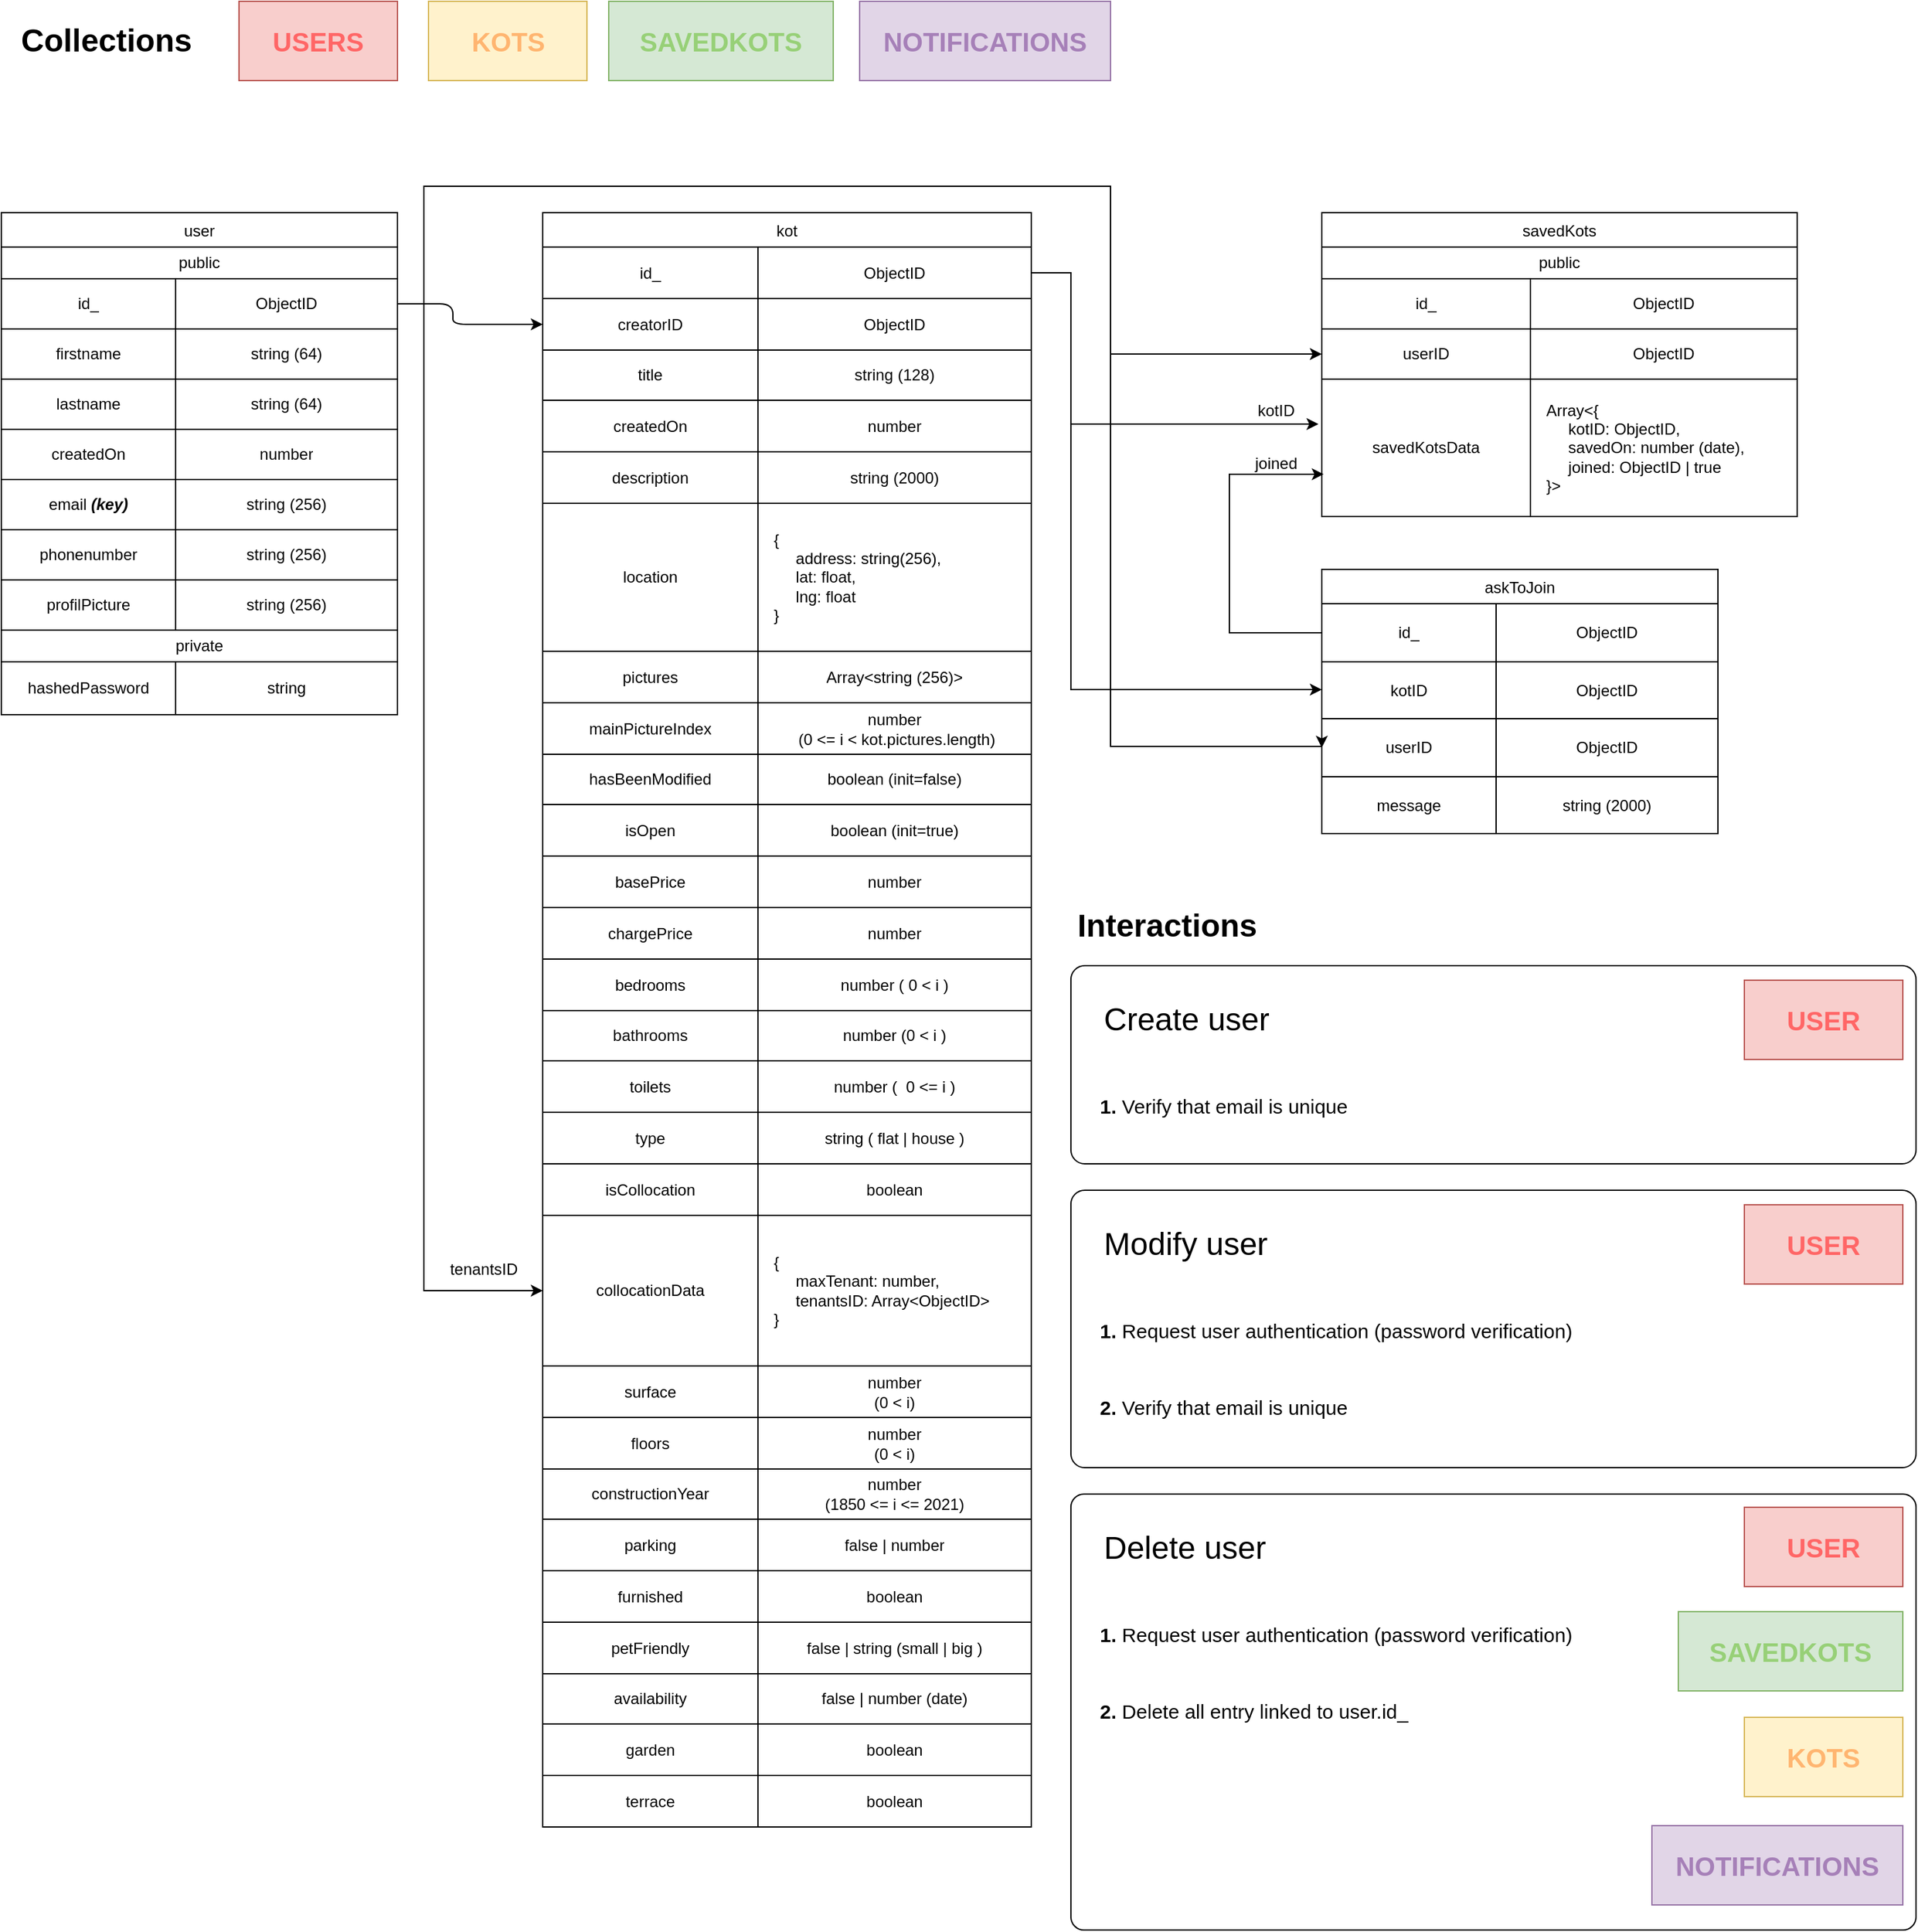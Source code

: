 <mxfile version="14.9.6" type="device"><diagram id="C5RBs43oDa-KdzZeNtuy" name="Page-1"><mxGraphModel dx="2062" dy="1183" grid="1" gridSize="10" guides="1" tooltips="1" connect="1" arrows="1" fold="1" page="1" pageScale="1" pageWidth="827" pageHeight="1169" math="0" shadow="0"><root><mxCell id="WIyWlLk6GJQsqaUBKTNV-0"/><mxCell id="WIyWlLk6GJQsqaUBKTNV-1" parent="WIyWlLk6GJQsqaUBKTNV-0"/><mxCell id="ODuztD7tDf27XW4w_zQn-228" value="" style="rounded=1;whiteSpace=wrap;html=1;arcSize=7;" parent="WIyWlLk6GJQsqaUBKTNV-1" vertex="1"><mxGeometry x="840" y="750" width="640" height="150" as="geometry"/></mxCell><mxCell id="zkfFHV4jXpPFQw0GAbJ--17" value="user" style="swimlane;fontStyle=0;align=center;verticalAlign=top;childLayout=stackLayout;horizontal=1;startSize=26;horizontalStack=0;resizeParent=1;resizeLast=0;collapsible=1;marginBottom=0;rounded=0;shadow=0;strokeWidth=1;sketch=0;glass=0;swimlaneLine=1;" parent="WIyWlLk6GJQsqaUBKTNV-1" vertex="1"><mxGeometry x="30" y="180" width="300" height="380" as="geometry"><mxRectangle x="550" y="140" width="160" height="26" as="alternateBounds"/></mxGeometry></mxCell><mxCell id="Nzdi_FloJA6bVGGgtzFZ-18" value="public" style="shape=table;html=1;whiteSpace=wrap;startSize=24;container=1;collapsible=0;childLayout=tableLayout;rounded=0;sketch=0;" parent="zkfFHV4jXpPFQw0GAbJ--17" vertex="1"><mxGeometry y="26" width="300" height="290" as="geometry"/></mxCell><mxCell id="Nzdi_FloJA6bVGGgtzFZ-19" value="" style="shape=partialRectangle;html=1;whiteSpace=wrap;collapsible=0;dropTarget=0;pointerEvents=0;fillColor=none;top=0;left=0;bottom=0;right=0;points=[[0,0.5],[1,0.5]];portConstraint=eastwest;snapToPoint=0;" parent="Nzdi_FloJA6bVGGgtzFZ-18" vertex="1"><mxGeometry y="24" width="300" height="38" as="geometry"/></mxCell><mxCell id="Nzdi_FloJA6bVGGgtzFZ-20" value="id_" style="shape=partialRectangle;html=1;whiteSpace=wrap;connectable=0;fillColor=none;top=0;left=0;bottom=0;right=0;overflow=hidden;pointerEvents=1;" parent="Nzdi_FloJA6bVGGgtzFZ-19" vertex="1"><mxGeometry width="132" height="38" as="geometry"/></mxCell><mxCell id="Nzdi_FloJA6bVGGgtzFZ-21" value="ObjectID" style="shape=partialRectangle;html=1;whiteSpace=wrap;connectable=0;fillColor=none;top=0;left=0;bottom=0;right=0;overflow=hidden;pointerEvents=1;" parent="Nzdi_FloJA6bVGGgtzFZ-19" vertex="1"><mxGeometry x="132" width="168" height="38" as="geometry"/></mxCell><mxCell id="Nzdi_FloJA6bVGGgtzFZ-23" value="" style="shape=partialRectangle;html=1;whiteSpace=wrap;collapsible=0;dropTarget=0;pointerEvents=0;fillColor=none;top=0;left=0;bottom=0;right=0;points=[[0,0.5],[1,0.5]];portConstraint=eastwest;" parent="Nzdi_FloJA6bVGGgtzFZ-18" vertex="1"><mxGeometry y="62" width="300" height="38" as="geometry"/></mxCell><mxCell id="Nzdi_FloJA6bVGGgtzFZ-24" value="firstname" style="shape=partialRectangle;html=1;whiteSpace=wrap;connectable=0;fillColor=none;top=0;left=0;bottom=0;right=0;overflow=hidden;pointerEvents=1;" parent="Nzdi_FloJA6bVGGgtzFZ-23" vertex="1"><mxGeometry width="132" height="38" as="geometry"/></mxCell><mxCell id="Nzdi_FloJA6bVGGgtzFZ-25" value="string (64)" style="shape=partialRectangle;html=1;whiteSpace=wrap;connectable=0;fillColor=none;top=0;left=0;bottom=0;right=0;overflow=hidden;pointerEvents=1;" parent="Nzdi_FloJA6bVGGgtzFZ-23" vertex="1"><mxGeometry x="132" width="168" height="38" as="geometry"/></mxCell><mxCell id="Nzdi_FloJA6bVGGgtzFZ-27" value="" style="shape=partialRectangle;html=1;whiteSpace=wrap;collapsible=0;dropTarget=0;pointerEvents=0;fillColor=none;top=0;left=0;bottom=0;right=0;points=[[0,0.5],[1,0.5]];portConstraint=eastwest;" parent="Nzdi_FloJA6bVGGgtzFZ-18" vertex="1"><mxGeometry y="100" width="300" height="38" as="geometry"/></mxCell><mxCell id="Nzdi_FloJA6bVGGgtzFZ-28" value="lastname" style="shape=partialRectangle;html=1;whiteSpace=wrap;connectable=0;fillColor=none;top=0;left=0;bottom=0;right=0;overflow=hidden;pointerEvents=1;" parent="Nzdi_FloJA6bVGGgtzFZ-27" vertex="1"><mxGeometry width="132" height="38" as="geometry"/></mxCell><mxCell id="Nzdi_FloJA6bVGGgtzFZ-29" value="string (64)" style="shape=partialRectangle;html=1;whiteSpace=wrap;connectable=0;fillColor=none;top=0;left=0;bottom=0;right=0;overflow=hidden;pointerEvents=1;" parent="Nzdi_FloJA6bVGGgtzFZ-27" vertex="1"><mxGeometry x="132" width="168" height="38" as="geometry"/></mxCell><mxCell id="Nzdi_FloJA6bVGGgtzFZ-35" style="shape=partialRectangle;html=1;whiteSpace=wrap;collapsible=0;dropTarget=0;pointerEvents=0;fillColor=none;top=0;left=0;bottom=0;right=0;points=[[0,0.5],[1,0.5]];portConstraint=eastwest;" parent="Nzdi_FloJA6bVGGgtzFZ-18" vertex="1"><mxGeometry y="138" width="300" height="38" as="geometry"/></mxCell><mxCell id="Nzdi_FloJA6bVGGgtzFZ-36" value="createdOn" style="shape=partialRectangle;html=1;whiteSpace=wrap;connectable=0;fillColor=none;top=0;left=0;bottom=0;right=0;overflow=hidden;pointerEvents=1;" parent="Nzdi_FloJA6bVGGgtzFZ-35" vertex="1"><mxGeometry width="132" height="38" as="geometry"/></mxCell><mxCell id="Nzdi_FloJA6bVGGgtzFZ-37" value="number" style="shape=partialRectangle;html=1;whiteSpace=wrap;connectable=0;fillColor=none;top=0;left=0;bottom=0;right=0;overflow=hidden;pointerEvents=1;" parent="Nzdi_FloJA6bVGGgtzFZ-35" vertex="1"><mxGeometry x="132" width="168" height="38" as="geometry"/></mxCell><mxCell id="Nzdi_FloJA6bVGGgtzFZ-89" style="shape=partialRectangle;html=1;whiteSpace=wrap;collapsible=0;dropTarget=0;pointerEvents=0;fillColor=none;top=0;left=0;bottom=0;right=0;points=[[0,0.5],[1,0.5]];portConstraint=eastwest;" parent="Nzdi_FloJA6bVGGgtzFZ-18" vertex="1"><mxGeometry y="176" width="300" height="38" as="geometry"/></mxCell><mxCell id="Nzdi_FloJA6bVGGgtzFZ-90" value="email &lt;i&gt;&lt;b&gt;(key)&lt;/b&gt;&lt;/i&gt;" style="shape=partialRectangle;html=1;whiteSpace=wrap;connectable=0;fillColor=none;top=0;left=0;bottom=0;right=0;overflow=hidden;pointerEvents=1;" parent="Nzdi_FloJA6bVGGgtzFZ-89" vertex="1"><mxGeometry width="132" height="38" as="geometry"/></mxCell><mxCell id="Nzdi_FloJA6bVGGgtzFZ-91" value="string (256)" style="shape=partialRectangle;html=1;whiteSpace=wrap;connectable=0;fillColor=none;top=0;left=0;bottom=0;right=0;overflow=hidden;pointerEvents=1;" parent="Nzdi_FloJA6bVGGgtzFZ-89" vertex="1"><mxGeometry x="132" width="168" height="38" as="geometry"/></mxCell><mxCell id="Nzdi_FloJA6bVGGgtzFZ-92" style="shape=partialRectangle;html=1;whiteSpace=wrap;collapsible=0;dropTarget=0;pointerEvents=0;fillColor=none;top=0;left=0;bottom=0;right=0;points=[[0,0.5],[1,0.5]];portConstraint=eastwest;" parent="Nzdi_FloJA6bVGGgtzFZ-18" vertex="1"><mxGeometry y="214" width="300" height="38" as="geometry"/></mxCell><mxCell id="Nzdi_FloJA6bVGGgtzFZ-93" value="phonenumber" style="shape=partialRectangle;html=1;whiteSpace=wrap;connectable=0;fillColor=none;top=0;left=0;bottom=0;right=0;overflow=hidden;pointerEvents=1;" parent="Nzdi_FloJA6bVGGgtzFZ-92" vertex="1"><mxGeometry width="132" height="38" as="geometry"/></mxCell><mxCell id="Nzdi_FloJA6bVGGgtzFZ-94" value="string (256)" style="shape=partialRectangle;html=1;whiteSpace=wrap;connectable=0;fillColor=none;top=0;left=0;bottom=0;right=0;overflow=hidden;pointerEvents=1;" parent="Nzdi_FloJA6bVGGgtzFZ-92" vertex="1"><mxGeometry x="132" width="168" height="38" as="geometry"/></mxCell><mxCell id="Nzdi_FloJA6bVGGgtzFZ-95" style="shape=partialRectangle;html=1;whiteSpace=wrap;collapsible=0;dropTarget=0;pointerEvents=0;fillColor=none;top=0;left=0;bottom=0;right=0;points=[[0,0.5],[1,0.5]];portConstraint=eastwest;" parent="Nzdi_FloJA6bVGGgtzFZ-18" vertex="1"><mxGeometry y="252" width="300" height="38" as="geometry"/></mxCell><mxCell id="Nzdi_FloJA6bVGGgtzFZ-96" value="profilPicture" style="shape=partialRectangle;html=1;whiteSpace=wrap;connectable=0;fillColor=none;top=0;left=0;bottom=0;right=0;overflow=hidden;pointerEvents=1;" parent="Nzdi_FloJA6bVGGgtzFZ-95" vertex="1"><mxGeometry width="132" height="38" as="geometry"/></mxCell><mxCell id="Nzdi_FloJA6bVGGgtzFZ-97" value="string (256)" style="shape=partialRectangle;html=1;whiteSpace=wrap;connectable=0;fillColor=none;top=0;left=0;bottom=0;right=0;overflow=hidden;pointerEvents=1;" parent="Nzdi_FloJA6bVGGgtzFZ-95" vertex="1"><mxGeometry x="132" width="168" height="38" as="geometry"/></mxCell><mxCell id="Nzdi_FloJA6bVGGgtzFZ-76" value="private" style="shape=table;html=1;whiteSpace=wrap;startSize=24;container=1;collapsible=0;childLayout=tableLayout;rounded=0;sketch=0;" parent="zkfFHV4jXpPFQw0GAbJ--17" vertex="1"><mxGeometry y="316" width="300" height="64" as="geometry"/></mxCell><mxCell id="Nzdi_FloJA6bVGGgtzFZ-77" value="" style="shape=partialRectangle;html=1;whiteSpace=wrap;collapsible=0;dropTarget=0;pointerEvents=0;fillColor=none;top=0;left=0;bottom=0;right=0;points=[[0,0.5],[1,0.5]];portConstraint=eastwest;snapToPoint=0;" parent="Nzdi_FloJA6bVGGgtzFZ-76" vertex="1"><mxGeometry y="24" width="300" height="40" as="geometry"/></mxCell><mxCell id="Nzdi_FloJA6bVGGgtzFZ-78" value="hashedPassword" style="shape=partialRectangle;html=1;whiteSpace=wrap;connectable=0;fillColor=none;top=0;left=0;bottom=0;right=0;overflow=hidden;pointerEvents=1;" parent="Nzdi_FloJA6bVGGgtzFZ-77" vertex="1"><mxGeometry width="132" height="40" as="geometry"/></mxCell><mxCell id="Nzdi_FloJA6bVGGgtzFZ-79" value="string" style="shape=partialRectangle;html=1;whiteSpace=wrap;connectable=0;fillColor=none;top=0;left=0;bottom=0;right=0;overflow=hidden;pointerEvents=1;" parent="Nzdi_FloJA6bVGGgtzFZ-77" vertex="1"><mxGeometry x="132" width="168" height="40" as="geometry"/></mxCell><mxCell id="Nzdi_FloJA6bVGGgtzFZ-98" value="kot" style="swimlane;fontStyle=0;align=center;verticalAlign=top;childLayout=stackLayout;horizontal=1;startSize=26;horizontalStack=0;resizeParent=1;resizeLast=0;collapsible=1;marginBottom=0;rounded=0;shadow=0;strokeWidth=1;sketch=0;glass=0;swimlaneLine=1;" parent="WIyWlLk6GJQsqaUBKTNV-1" vertex="1"><mxGeometry x="440" y="180" width="370" height="1222" as="geometry"><mxRectangle x="550" y="140" width="160" height="26" as="alternateBounds"/></mxGeometry></mxCell><mxCell id="Nzdi_FloJA6bVGGgtzFZ-99" value="" style="shape=table;html=1;whiteSpace=wrap;startSize=0;container=1;collapsible=0;childLayout=tableLayout;rounded=0;sketch=0;" parent="Nzdi_FloJA6bVGGgtzFZ-98" vertex="1"><mxGeometry y="26" width="370" height="1196" as="geometry"/></mxCell><mxCell id="Nzdi_FloJA6bVGGgtzFZ-100" value="" style="shape=partialRectangle;html=1;whiteSpace=wrap;collapsible=0;dropTarget=0;pointerEvents=0;fillColor=none;top=0;left=0;bottom=0;right=0;points=[[0,0.5],[1,0.5]];portConstraint=eastwest;snapToPoint=0;" parent="Nzdi_FloJA6bVGGgtzFZ-99" vertex="1"><mxGeometry width="370" height="39" as="geometry"/></mxCell><mxCell id="Nzdi_FloJA6bVGGgtzFZ-101" value="id_" style="shape=partialRectangle;html=1;whiteSpace=wrap;connectable=0;fillColor=none;top=0;left=0;bottom=0;right=0;overflow=hidden;pointerEvents=1;" parent="Nzdi_FloJA6bVGGgtzFZ-100" vertex="1"><mxGeometry width="163" height="39" as="geometry"/></mxCell><mxCell id="Nzdi_FloJA6bVGGgtzFZ-102" value="ObjectID" style="shape=partialRectangle;html=1;whiteSpace=wrap;connectable=0;fillColor=none;top=0;left=0;bottom=0;right=0;overflow=hidden;pointerEvents=1;" parent="Nzdi_FloJA6bVGGgtzFZ-100" vertex="1"><mxGeometry x="163" width="207" height="39" as="geometry"/></mxCell><mxCell id="Nzdi_FloJA6bVGGgtzFZ-103" value="" style="shape=partialRectangle;html=1;whiteSpace=wrap;collapsible=0;dropTarget=0;pointerEvents=0;fillColor=none;top=0;left=0;bottom=0;right=0;points=[[0,0.5],[1,0.5]];portConstraint=eastwest;" parent="Nzdi_FloJA6bVGGgtzFZ-99" vertex="1"><mxGeometry y="39" width="370" height="39" as="geometry"/></mxCell><mxCell id="Nzdi_FloJA6bVGGgtzFZ-104" value="creatorID" style="shape=partialRectangle;html=1;whiteSpace=wrap;connectable=0;fillColor=none;top=0;left=0;bottom=0;right=0;overflow=hidden;pointerEvents=1;" parent="Nzdi_FloJA6bVGGgtzFZ-103" vertex="1"><mxGeometry width="163" height="39" as="geometry"/></mxCell><mxCell id="Nzdi_FloJA6bVGGgtzFZ-105" value="ObjectID" style="shape=partialRectangle;html=1;whiteSpace=wrap;connectable=0;fillColor=none;top=0;left=0;bottom=0;right=0;overflow=hidden;pointerEvents=1;" parent="Nzdi_FloJA6bVGGgtzFZ-103" vertex="1"><mxGeometry x="163" width="207" height="39" as="geometry"/></mxCell><mxCell id="Nzdi_FloJA6bVGGgtzFZ-106" value="" style="shape=partialRectangle;html=1;whiteSpace=wrap;collapsible=0;dropTarget=0;pointerEvents=0;fillColor=none;top=0;left=0;bottom=0;right=0;points=[[0,0.5],[1,0.5]];portConstraint=eastwest;" parent="Nzdi_FloJA6bVGGgtzFZ-99" vertex="1"><mxGeometry y="78" width="370" height="38" as="geometry"/></mxCell><mxCell id="Nzdi_FloJA6bVGGgtzFZ-107" value="title" style="shape=partialRectangle;html=1;whiteSpace=wrap;connectable=0;fillColor=none;top=0;left=0;bottom=0;right=0;overflow=hidden;pointerEvents=1;" parent="Nzdi_FloJA6bVGGgtzFZ-106" vertex="1"><mxGeometry width="163" height="38" as="geometry"/></mxCell><mxCell id="Nzdi_FloJA6bVGGgtzFZ-108" value="string (128)" style="shape=partialRectangle;html=1;whiteSpace=wrap;connectable=0;fillColor=none;top=0;left=0;bottom=0;right=0;overflow=hidden;pointerEvents=1;" parent="Nzdi_FloJA6bVGGgtzFZ-106" vertex="1"><mxGeometry x="163" width="207" height="38" as="geometry"/></mxCell><mxCell id="Nzdi_FloJA6bVGGgtzFZ-109" style="shape=partialRectangle;html=1;whiteSpace=wrap;collapsible=0;dropTarget=0;pointerEvents=0;fillColor=none;top=0;left=0;bottom=0;right=0;points=[[0,0.5],[1,0.5]];portConstraint=eastwest;" parent="Nzdi_FloJA6bVGGgtzFZ-99" vertex="1"><mxGeometry y="116" width="370" height="39" as="geometry"/></mxCell><mxCell id="Nzdi_FloJA6bVGGgtzFZ-110" value="createdOn" style="shape=partialRectangle;html=1;whiteSpace=wrap;connectable=0;fillColor=none;top=0;left=0;bottom=0;right=0;overflow=hidden;pointerEvents=1;" parent="Nzdi_FloJA6bVGGgtzFZ-109" vertex="1"><mxGeometry width="163" height="39" as="geometry"/></mxCell><mxCell id="Nzdi_FloJA6bVGGgtzFZ-111" value="number" style="shape=partialRectangle;html=1;whiteSpace=wrap;connectable=0;fillColor=none;top=0;left=0;bottom=0;right=0;overflow=hidden;pointerEvents=1;" parent="Nzdi_FloJA6bVGGgtzFZ-109" vertex="1"><mxGeometry x="163" width="207" height="39" as="geometry"/></mxCell><mxCell id="Nzdi_FloJA6bVGGgtzFZ-112" style="shape=partialRectangle;html=1;whiteSpace=wrap;collapsible=0;dropTarget=0;pointerEvents=0;fillColor=none;top=0;left=0;bottom=0;right=0;points=[[0,0.5],[1,0.5]];portConstraint=eastwest;" parent="Nzdi_FloJA6bVGGgtzFZ-99" vertex="1"><mxGeometry y="155" width="370" height="39" as="geometry"/></mxCell><mxCell id="Nzdi_FloJA6bVGGgtzFZ-113" value="description" style="shape=partialRectangle;html=1;whiteSpace=wrap;connectable=0;fillColor=none;top=0;left=0;bottom=0;right=0;overflow=hidden;pointerEvents=1;" parent="Nzdi_FloJA6bVGGgtzFZ-112" vertex="1"><mxGeometry width="163" height="39" as="geometry"/></mxCell><mxCell id="Nzdi_FloJA6bVGGgtzFZ-114" value="string (2000)" style="shape=partialRectangle;html=1;whiteSpace=wrap;connectable=0;fillColor=none;top=0;left=0;bottom=0;right=0;overflow=hidden;pointerEvents=1;" parent="Nzdi_FloJA6bVGGgtzFZ-112" vertex="1"><mxGeometry x="163" width="207" height="39" as="geometry"/></mxCell><mxCell id="Nzdi_FloJA6bVGGgtzFZ-115" style="shape=partialRectangle;html=1;whiteSpace=wrap;collapsible=0;dropTarget=0;pointerEvents=0;fillColor=none;top=0;left=0;bottom=0;right=0;points=[[0,0.5],[1,0.5]];portConstraint=eastwest;" parent="Nzdi_FloJA6bVGGgtzFZ-99" vertex="1"><mxGeometry y="194" width="370" height="112" as="geometry"/></mxCell><mxCell id="Nzdi_FloJA6bVGGgtzFZ-116" value="location" style="shape=partialRectangle;html=1;whiteSpace=wrap;connectable=0;fillColor=none;top=0;left=0;bottom=0;right=0;overflow=hidden;pointerEvents=1;" parent="Nzdi_FloJA6bVGGgtzFZ-115" vertex="1"><mxGeometry width="163" height="112" as="geometry"/></mxCell><mxCell id="Nzdi_FloJA6bVGGgtzFZ-117" value="&amp;nbsp; &amp;nbsp;{&lt;br&gt;&lt;span&gt;&lt;/span&gt;&amp;nbsp; &amp;nbsp;&lt;span style=&quot;white-space: pre&quot;&gt;&#9;&lt;/span&gt;address: string(256),&lt;br&gt;&lt;span style=&quot;white-space: pre&quot;&gt;&#9;&lt;/span&gt;lat: float,&lt;br&gt;&lt;span style=&quot;white-space: pre&quot;&gt;&#9;&lt;/span&gt;lng: float&lt;br&gt;&amp;nbsp; &amp;nbsp;}" style="shape=partialRectangle;html=1;whiteSpace=wrap;connectable=0;fillColor=none;top=0;left=0;bottom=0;right=0;overflow=hidden;pointerEvents=1;align=left;" parent="Nzdi_FloJA6bVGGgtzFZ-115" vertex="1"><mxGeometry x="163" width="207" height="112" as="geometry"/></mxCell><mxCell id="Nzdi_FloJA6bVGGgtzFZ-118" style="shape=partialRectangle;html=1;whiteSpace=wrap;collapsible=0;dropTarget=0;pointerEvents=0;fillColor=none;top=0;left=0;bottom=0;right=0;points=[[0,0.5],[1,0.5]];portConstraint=eastwest;" parent="Nzdi_FloJA6bVGGgtzFZ-99" vertex="1"><mxGeometry y="306" width="370" height="39" as="geometry"/></mxCell><mxCell id="Nzdi_FloJA6bVGGgtzFZ-119" value="pictures" style="shape=partialRectangle;html=1;whiteSpace=wrap;connectable=0;fillColor=none;top=0;left=0;bottom=0;right=0;overflow=hidden;pointerEvents=1;" parent="Nzdi_FloJA6bVGGgtzFZ-118" vertex="1"><mxGeometry width="163" height="39" as="geometry"/></mxCell><mxCell id="Nzdi_FloJA6bVGGgtzFZ-120" value="Array&amp;lt;string (256)&amp;gt;" style="shape=partialRectangle;html=1;whiteSpace=wrap;connectable=0;fillColor=none;top=0;left=0;bottom=0;right=0;overflow=hidden;pointerEvents=1;" parent="Nzdi_FloJA6bVGGgtzFZ-118" vertex="1"><mxGeometry x="163" width="207" height="39" as="geometry"/></mxCell><mxCell id="Nzdi_FloJA6bVGGgtzFZ-127" style="shape=partialRectangle;html=1;whiteSpace=wrap;collapsible=0;dropTarget=0;pointerEvents=0;fillColor=none;top=0;left=0;bottom=0;right=0;points=[[0,0.5],[1,0.5]];portConstraint=eastwest;" parent="Nzdi_FloJA6bVGGgtzFZ-99" vertex="1"><mxGeometry y="345" width="370" height="39" as="geometry"/></mxCell><mxCell id="Nzdi_FloJA6bVGGgtzFZ-128" value="mainPictureIndex" style="shape=partialRectangle;html=1;whiteSpace=wrap;connectable=0;fillColor=none;top=0;left=0;bottom=0;right=0;overflow=hidden;pointerEvents=1;" parent="Nzdi_FloJA6bVGGgtzFZ-127" vertex="1"><mxGeometry width="163" height="39" as="geometry"/></mxCell><mxCell id="Nzdi_FloJA6bVGGgtzFZ-129" value="number&lt;br&gt;&amp;nbsp;(0 &amp;lt;= i &amp;lt; kot.pictures.length)" style="shape=partialRectangle;html=1;whiteSpace=wrap;connectable=0;fillColor=none;top=0;left=0;bottom=0;right=0;overflow=hidden;pointerEvents=1;" parent="Nzdi_FloJA6bVGGgtzFZ-127" vertex="1"><mxGeometry x="163" width="207" height="39" as="geometry"/></mxCell><mxCell id="Nzdi_FloJA6bVGGgtzFZ-130" style="shape=partialRectangle;html=1;whiteSpace=wrap;collapsible=0;dropTarget=0;pointerEvents=0;fillColor=none;top=0;left=0;bottom=0;right=0;points=[[0,0.5],[1,0.5]];portConstraint=eastwest;" parent="Nzdi_FloJA6bVGGgtzFZ-99" vertex="1"><mxGeometry y="384" width="370" height="38" as="geometry"/></mxCell><mxCell id="Nzdi_FloJA6bVGGgtzFZ-131" value="hasBeenModified" style="shape=partialRectangle;html=1;whiteSpace=wrap;connectable=0;fillColor=none;top=0;left=0;bottom=0;right=0;overflow=hidden;pointerEvents=1;" parent="Nzdi_FloJA6bVGGgtzFZ-130" vertex="1"><mxGeometry width="163" height="38" as="geometry"/></mxCell><mxCell id="Nzdi_FloJA6bVGGgtzFZ-132" value="boolean (init=false)" style="shape=partialRectangle;html=1;whiteSpace=wrap;connectable=0;fillColor=none;top=0;left=0;bottom=0;right=0;overflow=hidden;pointerEvents=1;" parent="Nzdi_FloJA6bVGGgtzFZ-130" vertex="1"><mxGeometry x="163" width="207" height="38" as="geometry"/></mxCell><mxCell id="Nzdi_FloJA6bVGGgtzFZ-133" style="shape=partialRectangle;html=1;whiteSpace=wrap;collapsible=0;dropTarget=0;pointerEvents=0;fillColor=none;top=0;left=0;bottom=0;right=0;points=[[0,0.5],[1,0.5]];portConstraint=eastwest;" parent="Nzdi_FloJA6bVGGgtzFZ-99" vertex="1"><mxGeometry y="422" width="370" height="39" as="geometry"/></mxCell><mxCell id="Nzdi_FloJA6bVGGgtzFZ-134" value="isOpen" style="shape=partialRectangle;html=1;whiteSpace=wrap;connectable=0;fillColor=none;top=0;left=0;bottom=0;right=0;overflow=hidden;pointerEvents=1;" parent="Nzdi_FloJA6bVGGgtzFZ-133" vertex="1"><mxGeometry width="163" height="39" as="geometry"/></mxCell><mxCell id="Nzdi_FloJA6bVGGgtzFZ-135" value="boolean (init=true)" style="shape=partialRectangle;html=1;whiteSpace=wrap;connectable=0;fillColor=none;top=0;left=0;bottom=0;right=0;overflow=hidden;pointerEvents=1;" parent="Nzdi_FloJA6bVGGgtzFZ-133" vertex="1"><mxGeometry x="163" width="207" height="39" as="geometry"/></mxCell><mxCell id="Nzdi_FloJA6bVGGgtzFZ-136" style="shape=partialRectangle;html=1;whiteSpace=wrap;collapsible=0;dropTarget=0;pointerEvents=0;fillColor=none;top=0;left=0;bottom=0;right=0;points=[[0,0.5],[1,0.5]];portConstraint=eastwest;" parent="Nzdi_FloJA6bVGGgtzFZ-99" vertex="1"><mxGeometry y="461" width="370" height="39" as="geometry"/></mxCell><mxCell id="Nzdi_FloJA6bVGGgtzFZ-137" value="basePrice" style="shape=partialRectangle;html=1;whiteSpace=wrap;connectable=0;fillColor=none;top=0;left=0;bottom=0;right=0;overflow=hidden;pointerEvents=1;" parent="Nzdi_FloJA6bVGGgtzFZ-136" vertex="1"><mxGeometry width="163" height="39" as="geometry"/></mxCell><mxCell id="Nzdi_FloJA6bVGGgtzFZ-138" value="number" style="shape=partialRectangle;html=1;whiteSpace=wrap;connectable=0;fillColor=none;top=0;left=0;bottom=0;right=0;overflow=hidden;pointerEvents=1;" parent="Nzdi_FloJA6bVGGgtzFZ-136" vertex="1"><mxGeometry x="163" width="207" height="39" as="geometry"/></mxCell><mxCell id="Nzdi_FloJA6bVGGgtzFZ-139" style="shape=partialRectangle;html=1;whiteSpace=wrap;collapsible=0;dropTarget=0;pointerEvents=0;fillColor=none;top=0;left=0;bottom=0;right=0;points=[[0,0.5],[1,0.5]];portConstraint=eastwest;" parent="Nzdi_FloJA6bVGGgtzFZ-99" vertex="1"><mxGeometry y="500" width="370" height="39" as="geometry"/></mxCell><mxCell id="Nzdi_FloJA6bVGGgtzFZ-140" value="chargePrice" style="shape=partialRectangle;html=1;whiteSpace=wrap;connectable=0;fillColor=none;top=0;left=0;bottom=0;right=0;overflow=hidden;pointerEvents=1;" parent="Nzdi_FloJA6bVGGgtzFZ-139" vertex="1"><mxGeometry width="163" height="39" as="geometry"/></mxCell><mxCell id="Nzdi_FloJA6bVGGgtzFZ-141" value="number" style="shape=partialRectangle;html=1;whiteSpace=wrap;connectable=0;fillColor=none;top=0;left=0;bottom=0;right=0;overflow=hidden;pointerEvents=1;" parent="Nzdi_FloJA6bVGGgtzFZ-139" vertex="1"><mxGeometry x="163" width="207" height="39" as="geometry"/></mxCell><mxCell id="Nzdi_FloJA6bVGGgtzFZ-142" style="shape=partialRectangle;html=1;whiteSpace=wrap;collapsible=0;dropTarget=0;pointerEvents=0;fillColor=none;top=0;left=0;bottom=0;right=0;points=[[0,0.5],[1,0.5]];portConstraint=eastwest;" parent="Nzdi_FloJA6bVGGgtzFZ-99" vertex="1"><mxGeometry y="539" width="370" height="39" as="geometry"/></mxCell><mxCell id="Nzdi_FloJA6bVGGgtzFZ-143" value="bedrooms" style="shape=partialRectangle;html=1;whiteSpace=wrap;connectable=0;fillColor=none;top=0;left=0;bottom=0;right=0;overflow=hidden;pointerEvents=1;" parent="Nzdi_FloJA6bVGGgtzFZ-142" vertex="1"><mxGeometry width="163" height="39" as="geometry"/></mxCell><mxCell id="Nzdi_FloJA6bVGGgtzFZ-144" value="number ( 0 &amp;lt; i )" style="shape=partialRectangle;html=1;whiteSpace=wrap;connectable=0;fillColor=none;top=0;left=0;bottom=0;right=0;overflow=hidden;pointerEvents=1;" parent="Nzdi_FloJA6bVGGgtzFZ-142" vertex="1"><mxGeometry x="163" width="207" height="39" as="geometry"/></mxCell><mxCell id="Nzdi_FloJA6bVGGgtzFZ-145" style="shape=partialRectangle;html=1;whiteSpace=wrap;collapsible=0;dropTarget=0;pointerEvents=0;fillColor=none;top=0;left=0;bottom=0;right=0;points=[[0,0.5],[1,0.5]];portConstraint=eastwest;" parent="Nzdi_FloJA6bVGGgtzFZ-99" vertex="1"><mxGeometry y="578" width="370" height="38" as="geometry"/></mxCell><mxCell id="Nzdi_FloJA6bVGGgtzFZ-146" value="bathrooms" style="shape=partialRectangle;html=1;whiteSpace=wrap;connectable=0;fillColor=none;top=0;left=0;bottom=0;right=0;overflow=hidden;pointerEvents=1;" parent="Nzdi_FloJA6bVGGgtzFZ-145" vertex="1"><mxGeometry width="163" height="38" as="geometry"/></mxCell><mxCell id="Nzdi_FloJA6bVGGgtzFZ-147" value="number (0 &amp;lt; i )" style="shape=partialRectangle;html=1;whiteSpace=wrap;connectable=0;fillColor=none;top=0;left=0;bottom=0;right=0;overflow=hidden;pointerEvents=1;" parent="Nzdi_FloJA6bVGGgtzFZ-145" vertex="1"><mxGeometry x="163" width="207" height="38" as="geometry"/></mxCell><mxCell id="Nzdi_FloJA6bVGGgtzFZ-148" style="shape=partialRectangle;html=1;whiteSpace=wrap;collapsible=0;dropTarget=0;pointerEvents=0;fillColor=none;top=0;left=0;bottom=0;right=0;points=[[0,0.5],[1,0.5]];portConstraint=eastwest;" parent="Nzdi_FloJA6bVGGgtzFZ-99" vertex="1"><mxGeometry y="616" width="370" height="39" as="geometry"/></mxCell><mxCell id="Nzdi_FloJA6bVGGgtzFZ-149" value="toilets" style="shape=partialRectangle;html=1;whiteSpace=wrap;connectable=0;fillColor=none;top=0;left=0;bottom=0;right=0;overflow=hidden;pointerEvents=1;" parent="Nzdi_FloJA6bVGGgtzFZ-148" vertex="1"><mxGeometry width="163" height="39" as="geometry"/></mxCell><mxCell id="Nzdi_FloJA6bVGGgtzFZ-150" value="number (&amp;nbsp; 0 &amp;lt;= i )" style="shape=partialRectangle;html=1;whiteSpace=wrap;connectable=0;fillColor=none;top=0;left=0;bottom=0;right=0;overflow=hidden;pointerEvents=1;" parent="Nzdi_FloJA6bVGGgtzFZ-148" vertex="1"><mxGeometry x="163" width="207" height="39" as="geometry"/></mxCell><mxCell id="Nzdi_FloJA6bVGGgtzFZ-151" style="shape=partialRectangle;html=1;whiteSpace=wrap;collapsible=0;dropTarget=0;pointerEvents=0;fillColor=none;top=0;left=0;bottom=0;right=0;points=[[0,0.5],[1,0.5]];portConstraint=eastwest;" parent="Nzdi_FloJA6bVGGgtzFZ-99" vertex="1"><mxGeometry y="655" width="370" height="39" as="geometry"/></mxCell><mxCell id="Nzdi_FloJA6bVGGgtzFZ-152" value="type" style="shape=partialRectangle;html=1;whiteSpace=wrap;connectable=0;fillColor=none;top=0;left=0;bottom=0;right=0;overflow=hidden;pointerEvents=1;" parent="Nzdi_FloJA6bVGGgtzFZ-151" vertex="1"><mxGeometry width="163" height="39" as="geometry"/></mxCell><mxCell id="Nzdi_FloJA6bVGGgtzFZ-153" value="string ( flat | house )" style="shape=partialRectangle;html=1;whiteSpace=wrap;connectable=0;fillColor=none;top=0;left=0;bottom=0;right=0;overflow=hidden;pointerEvents=1;" parent="Nzdi_FloJA6bVGGgtzFZ-151" vertex="1"><mxGeometry x="163" width="207" height="39" as="geometry"/></mxCell><mxCell id="Nzdi_FloJA6bVGGgtzFZ-154" style="shape=partialRectangle;html=1;whiteSpace=wrap;collapsible=0;dropTarget=0;pointerEvents=0;fillColor=none;top=0;left=0;bottom=0;right=0;points=[[0,0.5],[1,0.5]];portConstraint=eastwest;" parent="Nzdi_FloJA6bVGGgtzFZ-99" vertex="1"><mxGeometry y="694" width="370" height="39" as="geometry"/></mxCell><mxCell id="Nzdi_FloJA6bVGGgtzFZ-155" value="isCollocation" style="shape=partialRectangle;html=1;whiteSpace=wrap;connectable=0;fillColor=none;top=0;left=0;bottom=0;right=0;overflow=hidden;pointerEvents=1;" parent="Nzdi_FloJA6bVGGgtzFZ-154" vertex="1"><mxGeometry width="163" height="39" as="geometry"/></mxCell><mxCell id="Nzdi_FloJA6bVGGgtzFZ-156" value="boolean" style="shape=partialRectangle;html=1;whiteSpace=wrap;connectable=0;fillColor=none;top=0;left=0;bottom=0;right=0;overflow=hidden;pointerEvents=1;" parent="Nzdi_FloJA6bVGGgtzFZ-154" vertex="1"><mxGeometry x="163" width="207" height="39" as="geometry"/></mxCell><mxCell id="Nzdi_FloJA6bVGGgtzFZ-157" style="shape=partialRectangle;html=1;whiteSpace=wrap;collapsible=0;dropTarget=0;pointerEvents=0;fillColor=none;top=0;left=0;bottom=0;right=0;points=[[0,0.5],[1,0.5]];portConstraint=eastwest;" parent="Nzdi_FloJA6bVGGgtzFZ-99" vertex="1"><mxGeometry y="733" width="370" height="114" as="geometry"/></mxCell><mxCell id="Nzdi_FloJA6bVGGgtzFZ-158" value="collocationData" style="shape=partialRectangle;html=1;whiteSpace=wrap;connectable=0;fillColor=none;top=0;left=0;bottom=0;right=0;overflow=hidden;pointerEvents=1;" parent="Nzdi_FloJA6bVGGgtzFZ-157" vertex="1"><mxGeometry width="163" height="114" as="geometry"/></mxCell><mxCell id="Nzdi_FloJA6bVGGgtzFZ-159" value="&amp;nbsp; &amp;nbsp;{&lt;br&gt;&lt;span style=&quot;white-space: pre&quot;&gt;&lt;span style=&quot;white-space: pre&quot;&gt;&#9;&lt;/span&gt;maxTenant: number,&lt;br/&gt;&lt;span style=&quot;white-space: pre&quot;&gt;&#9;&lt;/span&gt;tenantsID: Array&amp;lt;ObjectID&amp;gt;&lt;/span&gt;&lt;br&gt;&amp;nbsp; &amp;nbsp;}" style="shape=partialRectangle;html=1;whiteSpace=wrap;connectable=0;fillColor=none;top=0;left=0;bottom=0;right=0;overflow=hidden;pointerEvents=1;align=left;" parent="Nzdi_FloJA6bVGGgtzFZ-157" vertex="1"><mxGeometry x="163" width="207" height="114" as="geometry"/></mxCell><mxCell id="ODuztD7tDf27XW4w_zQn-28" style="shape=partialRectangle;html=1;whiteSpace=wrap;collapsible=0;dropTarget=0;pointerEvents=0;fillColor=none;top=0;left=0;bottom=0;right=0;points=[[0,0.5],[1,0.5]];portConstraint=eastwest;" parent="Nzdi_FloJA6bVGGgtzFZ-99" vertex="1"><mxGeometry y="847" width="370" height="39" as="geometry"/></mxCell><mxCell id="ODuztD7tDf27XW4w_zQn-29" value="surface" style="shape=partialRectangle;html=1;whiteSpace=wrap;connectable=0;fillColor=none;top=0;left=0;bottom=0;right=0;overflow=hidden;pointerEvents=1;" parent="ODuztD7tDf27XW4w_zQn-28" vertex="1"><mxGeometry width="163" height="39" as="geometry"/></mxCell><mxCell id="ODuztD7tDf27XW4w_zQn-30" value="number&lt;br&gt;(0 &amp;lt; i)" style="shape=partialRectangle;html=1;whiteSpace=wrap;connectable=0;fillColor=none;top=0;left=0;bottom=0;right=0;overflow=hidden;pointerEvents=1;" parent="ODuztD7tDf27XW4w_zQn-28" vertex="1"><mxGeometry x="163" width="207" height="39" as="geometry"/></mxCell><mxCell id="ODuztD7tDf27XW4w_zQn-35" style="shape=partialRectangle;html=1;whiteSpace=wrap;collapsible=0;dropTarget=0;pointerEvents=0;fillColor=none;top=0;left=0;bottom=0;right=0;points=[[0,0.5],[1,0.5]];portConstraint=eastwest;" parent="Nzdi_FloJA6bVGGgtzFZ-99" vertex="1"><mxGeometry y="886" width="370" height="39" as="geometry"/></mxCell><mxCell id="ODuztD7tDf27XW4w_zQn-36" value="floors" style="shape=partialRectangle;html=1;whiteSpace=wrap;connectable=0;fillColor=none;top=0;left=0;bottom=0;right=0;overflow=hidden;pointerEvents=1;" parent="ODuztD7tDf27XW4w_zQn-35" vertex="1"><mxGeometry width="163" height="39" as="geometry"/></mxCell><mxCell id="ODuztD7tDf27XW4w_zQn-37" value="number&lt;br&gt;(0 &amp;lt; i)" style="shape=partialRectangle;html=1;whiteSpace=wrap;connectable=0;fillColor=none;top=0;left=0;bottom=0;right=0;overflow=hidden;pointerEvents=1;" parent="ODuztD7tDf27XW4w_zQn-35" vertex="1"><mxGeometry x="163" width="207" height="39" as="geometry"/></mxCell><mxCell id="ODuztD7tDf27XW4w_zQn-38" style="shape=partialRectangle;html=1;whiteSpace=wrap;collapsible=0;dropTarget=0;pointerEvents=0;fillColor=none;top=0;left=0;bottom=0;right=0;points=[[0,0.5],[1,0.5]];portConstraint=eastwest;" parent="Nzdi_FloJA6bVGGgtzFZ-99" vertex="1"><mxGeometry y="925" width="370" height="38" as="geometry"/></mxCell><mxCell id="ODuztD7tDf27XW4w_zQn-39" value="constructionYear" style="shape=partialRectangle;html=1;whiteSpace=wrap;connectable=0;fillColor=none;top=0;left=0;bottom=0;right=0;overflow=hidden;pointerEvents=1;" parent="ODuztD7tDf27XW4w_zQn-38" vertex="1"><mxGeometry width="163" height="38" as="geometry"/></mxCell><mxCell id="ODuztD7tDf27XW4w_zQn-40" value="number&lt;br&gt;(1850 &amp;lt;= i &amp;lt;= 2021)" style="shape=partialRectangle;html=1;whiteSpace=wrap;connectable=0;fillColor=none;top=0;left=0;bottom=0;right=0;overflow=hidden;pointerEvents=1;" parent="ODuztD7tDf27XW4w_zQn-38" vertex="1"><mxGeometry x="163" width="207" height="38" as="geometry"/></mxCell><mxCell id="ODuztD7tDf27XW4w_zQn-41" style="shape=partialRectangle;html=1;whiteSpace=wrap;collapsible=0;dropTarget=0;pointerEvents=0;fillColor=none;top=0;left=0;bottom=0;right=0;points=[[0,0.5],[1,0.5]];portConstraint=eastwest;" parent="Nzdi_FloJA6bVGGgtzFZ-99" vertex="1"><mxGeometry y="963" width="370" height="39" as="geometry"/></mxCell><mxCell id="ODuztD7tDf27XW4w_zQn-42" value="parking" style="shape=partialRectangle;html=1;whiteSpace=wrap;connectable=0;fillColor=none;top=0;left=0;bottom=0;right=0;overflow=hidden;pointerEvents=1;" parent="ODuztD7tDf27XW4w_zQn-41" vertex="1"><mxGeometry width="163" height="39" as="geometry"/></mxCell><mxCell id="ODuztD7tDf27XW4w_zQn-43" value="false | number" style="shape=partialRectangle;html=1;whiteSpace=wrap;connectable=0;fillColor=none;top=0;left=0;bottom=0;right=0;overflow=hidden;pointerEvents=1;" parent="ODuztD7tDf27XW4w_zQn-41" vertex="1"><mxGeometry x="163" width="207" height="39" as="geometry"/></mxCell><mxCell id="ODuztD7tDf27XW4w_zQn-47" style="shape=partialRectangle;html=1;whiteSpace=wrap;collapsible=0;dropTarget=0;pointerEvents=0;fillColor=none;top=0;left=0;bottom=0;right=0;points=[[0,0.5],[1,0.5]];portConstraint=eastwest;" parent="Nzdi_FloJA6bVGGgtzFZ-99" vertex="1"><mxGeometry y="1002" width="370" height="39" as="geometry"/></mxCell><mxCell id="ODuztD7tDf27XW4w_zQn-48" value="furnished" style="shape=partialRectangle;html=1;whiteSpace=wrap;connectable=0;fillColor=none;top=0;left=0;bottom=0;right=0;overflow=hidden;pointerEvents=1;" parent="ODuztD7tDf27XW4w_zQn-47" vertex="1"><mxGeometry width="163" height="39" as="geometry"/></mxCell><mxCell id="ODuztD7tDf27XW4w_zQn-49" value="boolean" style="shape=partialRectangle;html=1;whiteSpace=wrap;connectable=0;fillColor=none;top=0;left=0;bottom=0;right=0;overflow=hidden;pointerEvents=1;" parent="ODuztD7tDf27XW4w_zQn-47" vertex="1"><mxGeometry x="163" width="207" height="39" as="geometry"/></mxCell><mxCell id="ODuztD7tDf27XW4w_zQn-50" style="shape=partialRectangle;html=1;whiteSpace=wrap;collapsible=0;dropTarget=0;pointerEvents=0;fillColor=none;top=0;left=0;bottom=0;right=0;points=[[0,0.5],[1,0.5]];portConstraint=eastwest;" parent="Nzdi_FloJA6bVGGgtzFZ-99" vertex="1"><mxGeometry y="1041" width="370" height="39" as="geometry"/></mxCell><mxCell id="ODuztD7tDf27XW4w_zQn-51" value="petFriendly" style="shape=partialRectangle;html=1;whiteSpace=wrap;connectable=0;fillColor=none;top=0;left=0;bottom=0;right=0;overflow=hidden;pointerEvents=1;" parent="ODuztD7tDf27XW4w_zQn-50" vertex="1"><mxGeometry width="163" height="39" as="geometry"/></mxCell><mxCell id="ODuztD7tDf27XW4w_zQn-52" value="false | string (small | big )" style="shape=partialRectangle;html=1;whiteSpace=wrap;connectable=0;fillColor=none;top=0;left=0;bottom=0;right=0;overflow=hidden;pointerEvents=1;" parent="ODuztD7tDf27XW4w_zQn-50" vertex="1"><mxGeometry x="163" width="207" height="39" as="geometry"/></mxCell><mxCell id="ODuztD7tDf27XW4w_zQn-44" style="shape=partialRectangle;html=1;whiteSpace=wrap;collapsible=0;dropTarget=0;pointerEvents=0;fillColor=none;top=0;left=0;bottom=0;right=0;points=[[0,0.5],[1,0.5]];portConstraint=eastwest;" parent="Nzdi_FloJA6bVGGgtzFZ-99" vertex="1"><mxGeometry y="1080" width="370" height="38" as="geometry"/></mxCell><mxCell id="ODuztD7tDf27XW4w_zQn-45" value="availability" style="shape=partialRectangle;html=1;whiteSpace=wrap;connectable=0;fillColor=none;top=0;left=0;bottom=0;right=0;overflow=hidden;pointerEvents=1;" parent="ODuztD7tDf27XW4w_zQn-44" vertex="1"><mxGeometry width="163" height="38" as="geometry"/></mxCell><mxCell id="ODuztD7tDf27XW4w_zQn-46" value="false | number (date)" style="shape=partialRectangle;html=1;whiteSpace=wrap;connectable=0;fillColor=none;top=0;left=0;bottom=0;right=0;overflow=hidden;pointerEvents=1;" parent="ODuztD7tDf27XW4w_zQn-44" vertex="1"><mxGeometry x="163" width="207" height="38" as="geometry"/></mxCell><mxCell id="ODuztD7tDf27XW4w_zQn-53" style="shape=partialRectangle;html=1;whiteSpace=wrap;collapsible=0;dropTarget=0;pointerEvents=0;fillColor=none;top=0;left=0;bottom=0;right=0;points=[[0,0.5],[1,0.5]];portConstraint=eastwest;" parent="Nzdi_FloJA6bVGGgtzFZ-99" vertex="1"><mxGeometry y="1118" width="370" height="39" as="geometry"/></mxCell><mxCell id="ODuztD7tDf27XW4w_zQn-54" value="garden" style="shape=partialRectangle;html=1;whiteSpace=wrap;connectable=0;fillColor=none;top=0;left=0;bottom=0;right=0;overflow=hidden;pointerEvents=1;" parent="ODuztD7tDf27XW4w_zQn-53" vertex="1"><mxGeometry width="163" height="39" as="geometry"/></mxCell><mxCell id="ODuztD7tDf27XW4w_zQn-55" value="boolean" style="shape=partialRectangle;html=1;whiteSpace=wrap;connectable=0;fillColor=none;top=0;left=0;bottom=0;right=0;overflow=hidden;pointerEvents=1;" parent="ODuztD7tDf27XW4w_zQn-53" vertex="1"><mxGeometry x="163" width="207" height="39" as="geometry"/></mxCell><mxCell id="ODuztD7tDf27XW4w_zQn-56" style="shape=partialRectangle;html=1;whiteSpace=wrap;collapsible=0;dropTarget=0;pointerEvents=0;fillColor=none;top=0;left=0;bottom=0;right=0;points=[[0,0.5],[1,0.5]];portConstraint=eastwest;" parent="Nzdi_FloJA6bVGGgtzFZ-99" vertex="1"><mxGeometry y="1157" width="370" height="39" as="geometry"/></mxCell><mxCell id="ODuztD7tDf27XW4w_zQn-57" value="terrace" style="shape=partialRectangle;html=1;whiteSpace=wrap;connectable=0;fillColor=none;top=0;left=0;bottom=0;right=0;overflow=hidden;pointerEvents=1;" parent="ODuztD7tDf27XW4w_zQn-56" vertex="1"><mxGeometry width="163" height="39" as="geometry"/></mxCell><mxCell id="ODuztD7tDf27XW4w_zQn-58" value="boolean" style="shape=partialRectangle;html=1;whiteSpace=wrap;connectable=0;fillColor=none;top=0;left=0;bottom=0;right=0;overflow=hidden;pointerEvents=1;" parent="ODuztD7tDf27XW4w_zQn-56" vertex="1"><mxGeometry x="163" width="207" height="39" as="geometry"/></mxCell><mxCell id="Nzdi_FloJA6bVGGgtzFZ-126" style="edgeStyle=orthogonalEdgeStyle;curved=0;rounded=1;sketch=0;orthogonalLoop=1;jettySize=auto;html=1;exitX=1;exitY=0.5;exitDx=0;exitDy=0;entryX=0;entryY=0.5;entryDx=0;entryDy=0;" parent="WIyWlLk6GJQsqaUBKTNV-1" source="Nzdi_FloJA6bVGGgtzFZ-19" target="Nzdi_FloJA6bVGGgtzFZ-103" edge="1"><mxGeometry relative="1" as="geometry"><Array as="points"><mxPoint x="372" y="249"/><mxPoint x="372" y="265"/></Array></mxGeometry></mxCell><mxCell id="ODuztD7tDf27XW4w_zQn-9" style="edgeStyle=orthogonalEdgeStyle;rounded=0;orthogonalLoop=1;jettySize=auto;html=1;exitX=1;exitY=0.5;exitDx=0;exitDy=0;entryX=0;entryY=0.5;entryDx=0;entryDy=0;" parent="WIyWlLk6GJQsqaUBKTNV-1" source="Nzdi_FloJA6bVGGgtzFZ-19" target="Nzdi_FloJA6bVGGgtzFZ-157" edge="1"><mxGeometry relative="1" as="geometry"><Array as="points"><mxPoint x="350" y="249"/><mxPoint x="350" y="996"/></Array></mxGeometry></mxCell><mxCell id="ODuztD7tDf27XW4w_zQn-11" value="tenantsID" style="text;html=1;align=center;verticalAlign=middle;resizable=0;points=[];autosize=1;strokeColor=none;" parent="WIyWlLk6GJQsqaUBKTNV-1" vertex="1"><mxGeometry x="360" y="970" width="70" height="20" as="geometry"/></mxCell><mxCell id="ODuztD7tDf27XW4w_zQn-145" value="savedKots" style="swimlane;fontStyle=0;align=center;verticalAlign=top;childLayout=stackLayout;horizontal=1;startSize=26;horizontalStack=0;resizeParent=1;resizeLast=0;collapsible=1;marginBottom=0;rounded=0;shadow=0;strokeWidth=1;sketch=0;glass=0;swimlaneLine=1;" parent="WIyWlLk6GJQsqaUBKTNV-1" vertex="1"><mxGeometry x="1030" y="180" width="360" height="230" as="geometry"><mxRectangle x="550" y="140" width="160" height="26" as="alternateBounds"/></mxGeometry></mxCell><mxCell id="ODuztD7tDf27XW4w_zQn-146" value="public" style="shape=table;html=1;whiteSpace=wrap;startSize=24;container=1;collapsible=0;childLayout=tableLayout;rounded=0;sketch=0;" parent="ODuztD7tDf27XW4w_zQn-145" vertex="1"><mxGeometry y="26" width="360" height="204" as="geometry"/></mxCell><mxCell id="ODuztD7tDf27XW4w_zQn-147" value="" style="shape=partialRectangle;html=1;whiteSpace=wrap;collapsible=0;dropTarget=0;pointerEvents=0;fillColor=none;top=0;left=0;bottom=0;right=0;points=[[0,0.5],[1,0.5]];portConstraint=eastwest;snapToPoint=0;" parent="ODuztD7tDf27XW4w_zQn-146" vertex="1"><mxGeometry y="24" width="360" height="38" as="geometry"/></mxCell><mxCell id="ODuztD7tDf27XW4w_zQn-148" value="id_" style="shape=partialRectangle;html=1;whiteSpace=wrap;connectable=0;fillColor=none;top=0;left=0;bottom=0;right=0;overflow=hidden;pointerEvents=1;" parent="ODuztD7tDf27XW4w_zQn-147" vertex="1"><mxGeometry width="158" height="38" as="geometry"/></mxCell><mxCell id="ODuztD7tDf27XW4w_zQn-149" value="ObjectID" style="shape=partialRectangle;html=1;whiteSpace=wrap;connectable=0;fillColor=none;top=0;left=0;bottom=0;right=0;overflow=hidden;pointerEvents=1;" parent="ODuztD7tDf27XW4w_zQn-147" vertex="1"><mxGeometry x="158" width="202" height="38" as="geometry"/></mxCell><mxCell id="ODuztD7tDf27XW4w_zQn-150" value="" style="shape=partialRectangle;html=1;whiteSpace=wrap;collapsible=0;dropTarget=0;pointerEvents=0;fillColor=none;top=0;left=0;bottom=0;right=0;points=[[0,0.5],[1,0.5]];portConstraint=eastwest;" parent="ODuztD7tDf27XW4w_zQn-146" vertex="1"><mxGeometry y="62" width="360" height="38" as="geometry"/></mxCell><mxCell id="ODuztD7tDf27XW4w_zQn-151" value="userID" style="shape=partialRectangle;html=1;whiteSpace=wrap;connectable=0;fillColor=none;top=0;left=0;bottom=0;right=0;overflow=hidden;pointerEvents=1;" parent="ODuztD7tDf27XW4w_zQn-150" vertex="1"><mxGeometry width="158" height="38" as="geometry"/></mxCell><mxCell id="ODuztD7tDf27XW4w_zQn-152" value="ObjectID" style="shape=partialRectangle;html=1;whiteSpace=wrap;connectable=0;fillColor=none;top=0;left=0;bottom=0;right=0;overflow=hidden;pointerEvents=1;" parent="ODuztD7tDf27XW4w_zQn-150" vertex="1"><mxGeometry x="158" width="202" height="38" as="geometry"/></mxCell><mxCell id="ODuztD7tDf27XW4w_zQn-153" value="" style="shape=partialRectangle;html=1;whiteSpace=wrap;collapsible=0;dropTarget=0;pointerEvents=0;fillColor=none;top=0;left=0;bottom=0;right=0;points=[[0,0.5],[1,0.5]];portConstraint=eastwest;" parent="ODuztD7tDf27XW4w_zQn-146" vertex="1"><mxGeometry y="100" width="360" height="104" as="geometry"/></mxCell><mxCell id="ODuztD7tDf27XW4w_zQn-154" value="savedKotsData" style="shape=partialRectangle;html=1;whiteSpace=wrap;connectable=0;fillColor=none;top=0;left=0;bottom=0;right=0;overflow=hidden;pointerEvents=1;" parent="ODuztD7tDf27XW4w_zQn-153" vertex="1"><mxGeometry width="158" height="104" as="geometry"/></mxCell><mxCell id="ODuztD7tDf27XW4w_zQn-155" value="&amp;nbsp; &amp;nbsp;Array&amp;lt;{&lt;br&gt;&lt;span style=&quot;white-space: pre&quot;&gt;&#9;&lt;/span&gt;kotID: ObjectID,&lt;br&gt;&lt;span style=&quot;white-space: pre&quot;&gt;&#9;&lt;/span&gt;savedOn: number (date),&lt;br&gt;&lt;span style=&quot;white-space: pre&quot;&gt;&#9;&lt;/span&gt;joined: ObjectID | true&lt;br&gt;&amp;nbsp; &amp;nbsp;}&amp;gt;" style="shape=partialRectangle;html=1;whiteSpace=wrap;connectable=0;fillColor=none;top=0;left=0;bottom=0;right=0;overflow=hidden;pointerEvents=1;align=left;" parent="ODuztD7tDf27XW4w_zQn-153" vertex="1"><mxGeometry x="158" width="202" height="104" as="geometry"/></mxCell><mxCell id="ODuztD7tDf27XW4w_zQn-174" style="edgeStyle=orthogonalEdgeStyle;rounded=0;orthogonalLoop=1;jettySize=auto;html=1;exitX=1;exitY=0.5;exitDx=0;exitDy=0;entryX=0;entryY=0.5;entryDx=0;entryDy=0;" parent="WIyWlLk6GJQsqaUBKTNV-1" source="Nzdi_FloJA6bVGGgtzFZ-19" target="ODuztD7tDf27XW4w_zQn-150" edge="1"><mxGeometry relative="1" as="geometry"><Array as="points"><mxPoint x="350" y="249"/><mxPoint x="350" y="160"/><mxPoint x="870" y="160"/><mxPoint x="870" y="287"/></Array></mxGeometry></mxCell><mxCell id="ODuztD7tDf27XW4w_zQn-175" style="edgeStyle=orthogonalEdgeStyle;rounded=0;orthogonalLoop=1;jettySize=auto;html=1;exitX=1;exitY=0.5;exitDx=0;exitDy=0;entryX=-0.007;entryY=0.327;entryDx=0;entryDy=0;entryPerimeter=0;jumpStyle=none;" parent="WIyWlLk6GJQsqaUBKTNV-1" source="Nzdi_FloJA6bVGGgtzFZ-100" target="ODuztD7tDf27XW4w_zQn-153" edge="1"><mxGeometry relative="1" as="geometry"><Array as="points"><mxPoint x="840" y="226"/><mxPoint x="840" y="340"/></Array></mxGeometry></mxCell><mxCell id="ODuztD7tDf27XW4w_zQn-176" value="kotID" style="text;html=1;align=center;verticalAlign=middle;resizable=0;points=[];autosize=1;strokeColor=none;" parent="WIyWlLk6GJQsqaUBKTNV-1" vertex="1"><mxGeometry x="975" y="320" width="40" height="20" as="geometry"/></mxCell><mxCell id="ODuztD7tDf27XW4w_zQn-187" value="askToJoin" style="swimlane;fontStyle=0;align=center;verticalAlign=top;childLayout=stackLayout;horizontal=1;startSize=26;horizontalStack=0;resizeParent=1;resizeLast=0;collapsible=1;marginBottom=0;rounded=0;shadow=0;strokeWidth=1;sketch=0;glass=0;swimlaneLine=1;" parent="WIyWlLk6GJQsqaUBKTNV-1" vertex="1"><mxGeometry x="1030" y="450" width="300" height="200" as="geometry"><mxRectangle x="550" y="140" width="160" height="26" as="alternateBounds"/></mxGeometry></mxCell><mxCell id="ODuztD7tDf27XW4w_zQn-188" value="" style="shape=table;html=1;whiteSpace=wrap;startSize=0;container=1;collapsible=0;childLayout=tableLayout;rounded=0;sketch=0;" parent="ODuztD7tDf27XW4w_zQn-187" vertex="1"><mxGeometry y="26" width="300" height="174" as="geometry"/></mxCell><mxCell id="ODuztD7tDf27XW4w_zQn-189" value="" style="shape=partialRectangle;html=1;whiteSpace=wrap;collapsible=0;dropTarget=0;pointerEvents=0;fillColor=none;top=0;left=0;bottom=0;right=0;points=[[0,0.5],[1,0.5]];portConstraint=eastwest;snapToPoint=0;" parent="ODuztD7tDf27XW4w_zQn-188" vertex="1"><mxGeometry width="300" height="44" as="geometry"/></mxCell><mxCell id="ODuztD7tDf27XW4w_zQn-190" value="id_" style="shape=partialRectangle;html=1;whiteSpace=wrap;connectable=0;fillColor=none;top=0;left=0;bottom=0;right=0;overflow=hidden;pointerEvents=1;" parent="ODuztD7tDf27XW4w_zQn-189" vertex="1"><mxGeometry width="132" height="44" as="geometry"/></mxCell><mxCell id="ODuztD7tDf27XW4w_zQn-191" value="ObjectID" style="shape=partialRectangle;html=1;whiteSpace=wrap;connectable=0;fillColor=none;top=0;left=0;bottom=0;right=0;overflow=hidden;pointerEvents=1;" parent="ODuztD7tDf27XW4w_zQn-189" vertex="1"><mxGeometry x="132" width="168" height="44" as="geometry"/></mxCell><mxCell id="ODuztD7tDf27XW4w_zQn-192" value="" style="shape=partialRectangle;html=1;whiteSpace=wrap;collapsible=0;dropTarget=0;pointerEvents=0;fillColor=none;top=0;left=0;bottom=0;right=0;points=[[0,0.5],[1,0.5]];portConstraint=eastwest;" parent="ODuztD7tDf27XW4w_zQn-188" vertex="1"><mxGeometry y="44" width="300" height="43" as="geometry"/></mxCell><mxCell id="ODuztD7tDf27XW4w_zQn-193" value="kotID" style="shape=partialRectangle;html=1;whiteSpace=wrap;connectable=0;fillColor=none;top=0;left=0;bottom=0;right=0;overflow=hidden;pointerEvents=1;" parent="ODuztD7tDf27XW4w_zQn-192" vertex="1"><mxGeometry width="132" height="43" as="geometry"/></mxCell><mxCell id="ODuztD7tDf27XW4w_zQn-194" value="ObjectID" style="shape=partialRectangle;html=1;whiteSpace=wrap;connectable=0;fillColor=none;top=0;left=0;bottom=0;right=0;overflow=hidden;pointerEvents=1;" parent="ODuztD7tDf27XW4w_zQn-192" vertex="1"><mxGeometry x="132" width="168" height="43" as="geometry"/></mxCell><mxCell id="ODuztD7tDf27XW4w_zQn-204" value="" style="shape=partialRectangle;html=1;whiteSpace=wrap;collapsible=0;dropTarget=0;pointerEvents=0;fillColor=none;top=0;left=0;bottom=0;right=0;points=[[0,0.5],[1,0.5]];portConstraint=eastwest;" parent="ODuztD7tDf27XW4w_zQn-188" vertex="1"><mxGeometry y="87" width="300" height="44" as="geometry"/></mxCell><mxCell id="ODuztD7tDf27XW4w_zQn-205" value="userID" style="shape=partialRectangle;html=1;whiteSpace=wrap;connectable=0;fillColor=none;top=0;left=0;bottom=0;right=0;overflow=hidden;pointerEvents=1;" parent="ODuztD7tDf27XW4w_zQn-204" vertex="1"><mxGeometry width="132" height="44" as="geometry"/></mxCell><mxCell id="ODuztD7tDf27XW4w_zQn-206" value="ObjectID" style="shape=partialRectangle;html=1;whiteSpace=wrap;connectable=0;fillColor=none;top=0;left=0;bottom=0;right=0;overflow=hidden;pointerEvents=1;" parent="ODuztD7tDf27XW4w_zQn-204" vertex="1"><mxGeometry x="132" width="168" height="44" as="geometry"/></mxCell><mxCell id="ODuztD7tDf27XW4w_zQn-207" value="" style="shape=partialRectangle;html=1;whiteSpace=wrap;collapsible=0;dropTarget=0;pointerEvents=0;fillColor=none;top=0;left=0;bottom=0;right=0;points=[[0,0.5],[1,0.5]];portConstraint=eastwest;" parent="ODuztD7tDf27XW4w_zQn-188" vertex="1"><mxGeometry y="131" width="300" height="43" as="geometry"/></mxCell><mxCell id="ODuztD7tDf27XW4w_zQn-208" value="message" style="shape=partialRectangle;html=1;whiteSpace=wrap;connectable=0;fillColor=none;top=0;left=0;bottom=0;right=0;overflow=hidden;pointerEvents=1;" parent="ODuztD7tDf27XW4w_zQn-207" vertex="1"><mxGeometry width="132" height="43" as="geometry"/></mxCell><mxCell id="ODuztD7tDf27XW4w_zQn-209" value="string (2000)" style="shape=partialRectangle;html=1;whiteSpace=wrap;connectable=0;fillColor=none;top=0;left=0;bottom=0;right=0;overflow=hidden;pointerEvents=1;" parent="ODuztD7tDf27XW4w_zQn-207" vertex="1"><mxGeometry x="132" width="168" height="43" as="geometry"/></mxCell><mxCell id="ODuztD7tDf27XW4w_zQn-200" style="edgeStyle=orthogonalEdgeStyle;rounded=0;orthogonalLoop=1;jettySize=auto;html=1;exitX=0;exitY=0.5;exitDx=0;exitDy=0;entryX=0.004;entryY=0.692;entryDx=0;entryDy=0;entryPerimeter=0;" parent="WIyWlLk6GJQsqaUBKTNV-1" source="ODuztD7tDf27XW4w_zQn-189" target="ODuztD7tDf27XW4w_zQn-153" edge="1"><mxGeometry relative="1" as="geometry"><Array as="points"><mxPoint x="960" y="498"/><mxPoint x="960" y="378"/></Array></mxGeometry></mxCell><mxCell id="ODuztD7tDf27XW4w_zQn-203" value="joined" style="text;html=1;align=center;verticalAlign=middle;resizable=0;points=[];autosize=1;strokeColor=none;" parent="WIyWlLk6GJQsqaUBKTNV-1" vertex="1"><mxGeometry x="970" y="360" width="50" height="20" as="geometry"/></mxCell><mxCell id="ODuztD7tDf27XW4w_zQn-210" style="edgeStyle=orthogonalEdgeStyle;rounded=0;orthogonalLoop=1;jettySize=auto;html=1;exitX=1;exitY=0.5;exitDx=0;exitDy=0;" parent="WIyWlLk6GJQsqaUBKTNV-1" source="Nzdi_FloJA6bVGGgtzFZ-100" target="ODuztD7tDf27XW4w_zQn-192" edge="1"><mxGeometry relative="1" as="geometry"><Array as="points"><mxPoint x="840" y="226"/><mxPoint x="840" y="541"/></Array></mxGeometry></mxCell><mxCell id="ODuztD7tDf27XW4w_zQn-211" style="edgeStyle=orthogonalEdgeStyle;rounded=0;orthogonalLoop=1;jettySize=auto;html=1;exitX=1;exitY=0.5;exitDx=0;exitDy=0;entryX=0;entryY=0.5;entryDx=0;entryDy=0;strokeWidth=1;" parent="WIyWlLk6GJQsqaUBKTNV-1" source="Nzdi_FloJA6bVGGgtzFZ-19" target="ODuztD7tDf27XW4w_zQn-204" edge="1"><mxGeometry relative="1" as="geometry"><Array as="points"><mxPoint x="350" y="249"/><mxPoint x="350" y="160"/><mxPoint x="870" y="160"/><mxPoint x="870" y="584"/></Array></mxGeometry></mxCell><mxCell id="ODuztD7tDf27XW4w_zQn-214" value="&lt;h1&gt;Interactions&lt;/h1&gt;" style="text;html=1;strokeColor=none;fillColor=none;spacing=5;spacingTop=-20;whiteSpace=wrap;overflow=hidden;rounded=0;" parent="WIyWlLk6GJQsqaUBKTNV-1" vertex="1"><mxGeometry x="840" y="700" width="300" height="40" as="geometry"/></mxCell><mxCell id="ODuztD7tDf27XW4w_zQn-216" value="&lt;h1&gt;Collections&lt;/h1&gt;" style="text;html=1;strokeColor=none;fillColor=none;spacing=5;spacingTop=-20;whiteSpace=wrap;overflow=hidden;rounded=0;" parent="WIyWlLk6GJQsqaUBKTNV-1" vertex="1"><mxGeometry x="40" y="30" width="150" height="40" as="geometry"/></mxCell><mxCell id="ODuztD7tDf27XW4w_zQn-217" value="&lt;font style=&quot;font-size: 20px&quot; color=&quot;#ff6666&quot;&gt;&lt;b&gt;USERS&lt;/b&gt;&lt;/font&gt;" style="whiteSpace=wrap;html=1;fillColor=#f8cecc;strokeColor=#b85450;" parent="WIyWlLk6GJQsqaUBKTNV-1" vertex="1"><mxGeometry x="210" y="20" width="120" height="60" as="geometry"/></mxCell><mxCell id="ODuztD7tDf27XW4w_zQn-218" value="&lt;font color=&quot;#ffb570&quot;&gt;&lt;span style=&quot;font-size: 20px&quot;&gt;&lt;b&gt;KOTS&lt;/b&gt;&lt;/span&gt;&lt;/font&gt;" style="whiteSpace=wrap;html=1;fillColor=#fff2cc;strokeColor=#d6b656;" parent="WIyWlLk6GJQsqaUBKTNV-1" vertex="1"><mxGeometry x="353.5" y="20" width="120" height="60" as="geometry"/></mxCell><mxCell id="ODuztD7tDf27XW4w_zQn-219" value="&lt;span style=&quot;font-size: 20px&quot;&gt;&lt;b&gt;&lt;font color=&quot;#97d077&quot;&gt;SAVEDKOTS&lt;/font&gt;&lt;/b&gt;&lt;/span&gt;" style="whiteSpace=wrap;html=1;fillColor=#d5e8d4;strokeColor=#82b366;" parent="WIyWlLk6GJQsqaUBKTNV-1" vertex="1"><mxGeometry x="490" y="20" width="170" height="60" as="geometry"/></mxCell><mxCell id="ODuztD7tDf27XW4w_zQn-220" value="&lt;span style=&quot;font-size: 20px&quot;&gt;&lt;b&gt;&lt;font color=&quot;#a680b8&quot;&gt;NOTIFICATIONS&lt;/font&gt;&lt;/b&gt;&lt;/span&gt;" style="whiteSpace=wrap;html=1;fillColor=#e1d5e7;strokeColor=#9673a6;" parent="WIyWlLk6GJQsqaUBKTNV-1" vertex="1"><mxGeometry x="680" y="20" width="190" height="60" as="geometry"/></mxCell><mxCell id="ODuztD7tDf27XW4w_zQn-223" value="&lt;h1&gt;&lt;span style=&quot;font-weight: normal&quot;&gt;Create user&lt;/span&gt;&lt;/h1&gt;&lt;p&gt;&lt;br&gt;&lt;/p&gt;" style="text;html=1;strokeColor=none;fillColor=none;spacing=5;spacingTop=-20;whiteSpace=wrap;overflow=hidden;rounded=0;fontStyle=0" parent="WIyWlLk6GJQsqaUBKTNV-1" vertex="1"><mxGeometry x="860" y="771" width="140" height="40" as="geometry"/></mxCell><mxCell id="ODuztD7tDf27XW4w_zQn-224" value="&lt;font style=&quot;font-size: 20px&quot; color=&quot;#ff6666&quot;&gt;&lt;b&gt;USER&lt;/b&gt;&lt;/font&gt;" style="whiteSpace=wrap;html=1;fillColor=#f8cecc;strokeColor=#b85450;" parent="WIyWlLk6GJQsqaUBKTNV-1" vertex="1"><mxGeometry x="1350" y="761" width="120" height="60" as="geometry"/></mxCell><mxCell id="ODuztD7tDf27XW4w_zQn-238" value="&lt;span style=&quot;font-size: 15px&quot;&gt;&lt;b&gt;1.&lt;/b&gt; Verify that email is unique&lt;/span&gt;" style="text;html=1;strokeColor=none;fillColor=none;align=left;verticalAlign=middle;whiteSpace=wrap;rounded=0;fontSize=11;" parent="WIyWlLk6GJQsqaUBKTNV-1" vertex="1"><mxGeometry x="860" y="832" width="310" height="48" as="geometry"/></mxCell><mxCell id="ODuztD7tDf27XW4w_zQn-243" value="" style="rounded=1;whiteSpace=wrap;html=1;arcSize=5;" parent="WIyWlLk6GJQsqaUBKTNV-1" vertex="1"><mxGeometry x="840" y="920" width="640" height="210" as="geometry"/></mxCell><mxCell id="ODuztD7tDf27XW4w_zQn-244" value="&lt;h1&gt;&lt;span style=&quot;font-weight: 400&quot;&gt;Modify user&lt;/span&gt;&lt;/h1&gt;" style="text;html=1;strokeColor=none;fillColor=none;spacing=5;spacingTop=-20;whiteSpace=wrap;overflow=hidden;rounded=0;fontStyle=0" parent="WIyWlLk6GJQsqaUBKTNV-1" vertex="1"><mxGeometry x="860" y="941" width="140" height="40" as="geometry"/></mxCell><mxCell id="ODuztD7tDf27XW4w_zQn-245" value="&lt;font style=&quot;font-size: 20px&quot; color=&quot;#ff6666&quot;&gt;&lt;b&gt;USER&lt;/b&gt;&lt;/font&gt;" style="whiteSpace=wrap;html=1;fillColor=#f8cecc;strokeColor=#b85450;" parent="WIyWlLk6GJQsqaUBKTNV-1" vertex="1"><mxGeometry x="1350" y="931" width="120" height="60" as="geometry"/></mxCell><mxCell id="ODuztD7tDf27XW4w_zQn-246" value="&lt;b style=&quot;font-size: 15px&quot;&gt;1.&lt;/b&gt;&lt;span style=&quot;font-size: 15px&quot;&gt;&amp;nbsp;Request user authentication (password verification)&amp;nbsp;&lt;/span&gt;" style="text;html=1;strokeColor=none;fillColor=none;align=left;verticalAlign=middle;whiteSpace=wrap;rounded=0;fontSize=11;" parent="WIyWlLk6GJQsqaUBKTNV-1" vertex="1"><mxGeometry x="860" y="1002" width="400" height="48" as="geometry"/></mxCell><mxCell id="ODuztD7tDf27XW4w_zQn-247" value="&lt;b style=&quot;font-size: 15px&quot;&gt;2.&lt;/b&gt;&lt;span style=&quot;font-size: 15px&quot;&gt;&amp;nbsp;Verify that email is unique&lt;/span&gt;" style="text;html=1;strokeColor=none;fillColor=none;align=left;verticalAlign=middle;whiteSpace=wrap;rounded=0;fontSize=11;" parent="WIyWlLk6GJQsqaUBKTNV-1" vertex="1"><mxGeometry x="860" y="1060" width="310" height="48" as="geometry"/></mxCell><mxCell id="ODuztD7tDf27XW4w_zQn-249" value="" style="rounded=1;whiteSpace=wrap;html=1;arcSize=3;" parent="WIyWlLk6GJQsqaUBKTNV-1" vertex="1"><mxGeometry x="840" y="1150" width="640" height="330" as="geometry"/></mxCell><mxCell id="ODuztD7tDf27XW4w_zQn-250" value="&lt;h1&gt;&lt;span style=&quot;font-weight: 400&quot;&gt;Delete user&lt;/span&gt;&lt;/h1&gt;" style="text;html=1;strokeColor=none;fillColor=none;spacing=5;spacingTop=-20;whiteSpace=wrap;overflow=hidden;rounded=0;fontStyle=0" parent="WIyWlLk6GJQsqaUBKTNV-1" vertex="1"><mxGeometry x="860" y="1171" width="140" height="40" as="geometry"/></mxCell><mxCell id="ODuztD7tDf27XW4w_zQn-251" value="&lt;font style=&quot;font-size: 20px&quot; color=&quot;#ff6666&quot;&gt;&lt;b&gt;USER&lt;/b&gt;&lt;/font&gt;" style="whiteSpace=wrap;html=1;fillColor=#f8cecc;strokeColor=#b85450;" parent="WIyWlLk6GJQsqaUBKTNV-1" vertex="1"><mxGeometry x="1350" y="1160" width="120" height="60" as="geometry"/></mxCell><mxCell id="ODuztD7tDf27XW4w_zQn-252" value="&lt;b style=&quot;font-size: 15px&quot;&gt;1.&lt;/b&gt;&lt;span style=&quot;font-size: 15px&quot;&gt;&amp;nbsp;Request user authentication (password verification)&amp;nbsp;&lt;/span&gt;" style="text;html=1;strokeColor=none;fillColor=none;align=left;verticalAlign=middle;whiteSpace=wrap;rounded=0;fontSize=11;" parent="WIyWlLk6GJQsqaUBKTNV-1" vertex="1"><mxGeometry x="860" y="1232" width="400" height="48" as="geometry"/></mxCell><mxCell id="ODuztD7tDf27XW4w_zQn-253" value="&lt;b style=&quot;font-size: 15px&quot;&gt;2.&lt;/b&gt;&lt;span style=&quot;font-size: 15px&quot;&gt;&amp;nbsp;Delete all entry linked to user.id_&lt;/span&gt;" style="text;html=1;strokeColor=none;fillColor=none;align=left;verticalAlign=middle;whiteSpace=wrap;rounded=0;fontSize=11;" parent="WIyWlLk6GJQsqaUBKTNV-1" vertex="1"><mxGeometry x="860" y="1290" width="310" height="48" as="geometry"/></mxCell><mxCell id="ODuztD7tDf27XW4w_zQn-255" value="&lt;span style=&quot;font-size: 20px&quot;&gt;&lt;b&gt;&lt;font color=&quot;#97d077&quot;&gt;SAVEDKOTS&lt;/font&gt;&lt;/b&gt;&lt;/span&gt;" style="whiteSpace=wrap;html=1;fillColor=#d5e8d4;strokeColor=#82b366;" parent="WIyWlLk6GJQsqaUBKTNV-1" vertex="1"><mxGeometry x="1300" y="1239" width="170" height="60" as="geometry"/></mxCell><mxCell id="ODuztD7tDf27XW4w_zQn-256" value="&lt;font color=&quot;#ffb570&quot;&gt;&lt;span style=&quot;font-size: 20px&quot;&gt;&lt;b&gt;KOTS&lt;/b&gt;&lt;/span&gt;&lt;/font&gt;" style="whiteSpace=wrap;html=1;fillColor=#fff2cc;strokeColor=#d6b656;" parent="WIyWlLk6GJQsqaUBKTNV-1" vertex="1"><mxGeometry x="1350" y="1319" width="120" height="60" as="geometry"/></mxCell><mxCell id="ODuztD7tDf27XW4w_zQn-257" value="&lt;span style=&quot;font-size: 20px&quot;&gt;&lt;b&gt;&lt;font color=&quot;#a680b8&quot;&gt;NOTIFICATIONS&lt;/font&gt;&lt;/b&gt;&lt;/span&gt;" style="whiteSpace=wrap;html=1;fillColor=#e1d5e7;strokeColor=#9673a6;" parent="WIyWlLk6GJQsqaUBKTNV-1" vertex="1"><mxGeometry x="1280" y="1401" width="190" height="60" as="geometry"/></mxCell></root></mxGraphModel></diagram></mxfile>